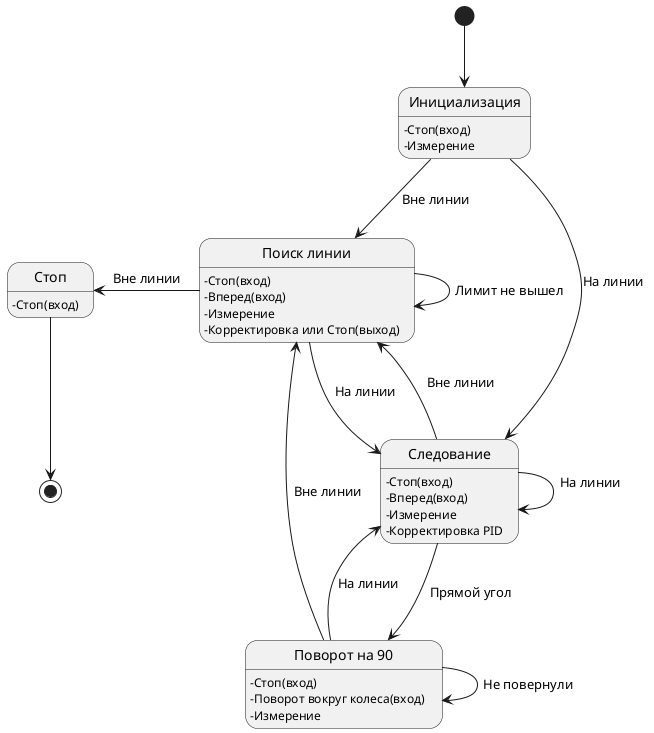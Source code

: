 @startuml


state "Инициализация" as Init: -Стоп(вход) \n-Измерение
state "Следование" as Following: -Стоп(вход) \n-Вперед(вход) \n-Измерение \n-Корректировка PID
state "Поворот на 90" as Turn90: -Стоп(вход) \n-Поворот вокруг колеса(вход) \n-Измерение
state "Поиск линии" as FindLine: -Стоп(вход) \n-Вперед(вход) \n-Измерение \n-Корректировка или Стоп(выход)
state "Стоп" as Stop: -Cтоп(вход)

[*] --> Init
Init --> Following: На линии \n
Following --> Following: На линии \n
Following --> Turn90: Прямой угол
Following --> FindLine: Вне линии \n

Turn90 --> Turn90: Не повернули
Turn90 -->Following: На линии \n
Turn90 --> FindLine: Вне линии
FindLine --> Following: На линии
FindLine --> FindLine: Лимит не вышел
Init --> FindLine: Вне линии
Stop <-- FindLine: Вне линии
Stop --> [*]

@enduml

Состояние является атрибутом LineFollower
LineFollower хранит текущее состояние
Состояние это поле или объект?

При активации состояния происходит следующее:
    -Стартовое действие (при активации состояния) - делает само состояние
    -Активация алгоритма (опционально)

Пройти по сценариям и понять какие будут события и какие состояния
    -Начало работы.
        -Состояние: Остановка
            -Положение: На линии
                -Переходим в состояние Следую по линии
                    -Запускаем следование
                    -Активируем PID
        -Состояние: Cледую по линии
            -Положение: На линии
                -Корректировка алгоритмом PID
            -Положение: Прямой угол
                -Переходим в состояние Остановка или Остановка90. Стоп моторы
        -Состояние: Остановка90
            -Переходим в состояние Поворот90
        -Состояние: Поворот90
            -Положение: любое кроме На линии
                -Включаем поворот
            -Положение: на лини (точно на линии)
                -Переходим в состояние Остановка

-Есть состояние
    -Определяет какой алгоритм применять
    -Меняется в зависимости от положения
    -Для разных состояний текущее положение трактуется по-разному
    -Измениться может по инициативе алгоритма
    -Примеры
        -Следую линии
        -Стою
        -Поворот90
-Есть положение относительно линии
    -Вычисляется только на основе измерений датчиков
    -Примеры
        -На линии
        -Прямой угол
        -Вне линии

Необходимо провести изменение если еще не активен ни один алгоритм+
Нужно понять что необходимо выйти из алгоритма
Необходимо производить измерение в цикле каждого алгоритма
Необходимо выбрать алгоритм? Машина состояний?
Необходимо определить позу робота

Получить данные с датчиков
Определить позу
На линии - _(X|)X(X|)_
    Вычислить на основе PID управляющее воздействие
    Применить управляющее воздействие
Прямой угол - _XXXX
    Остановиться
    Включить вращение на месте
Поворот на прямом угле


-Проблема в том, что мы определим позу в виде прямого угла в момент заезда не него.
 В момент поворота мы уже не будем получать на линии или
    -Сделать состояние, которое вычисляется с учетом предыдущего состояния и показаний датчиков
        -Как мы понимаем, что завершили поворот на 90?
            -Мы получили с датчиков ожидаемые промежуточные состояния и вышли на линию
            -Получили с датчиков неожидаемые значения
    -Определять состояние с учетом
-А нужно ли отдельно обрабатывать прямой угол? Или алгоритм с тремя датчиками сам вытянет
-Может быть на прямом угле просто скидывать скорость на ноль на некоторое время?


-Поворачивать лучше не вращением вокруг центра, а вращением вокруг колеса








